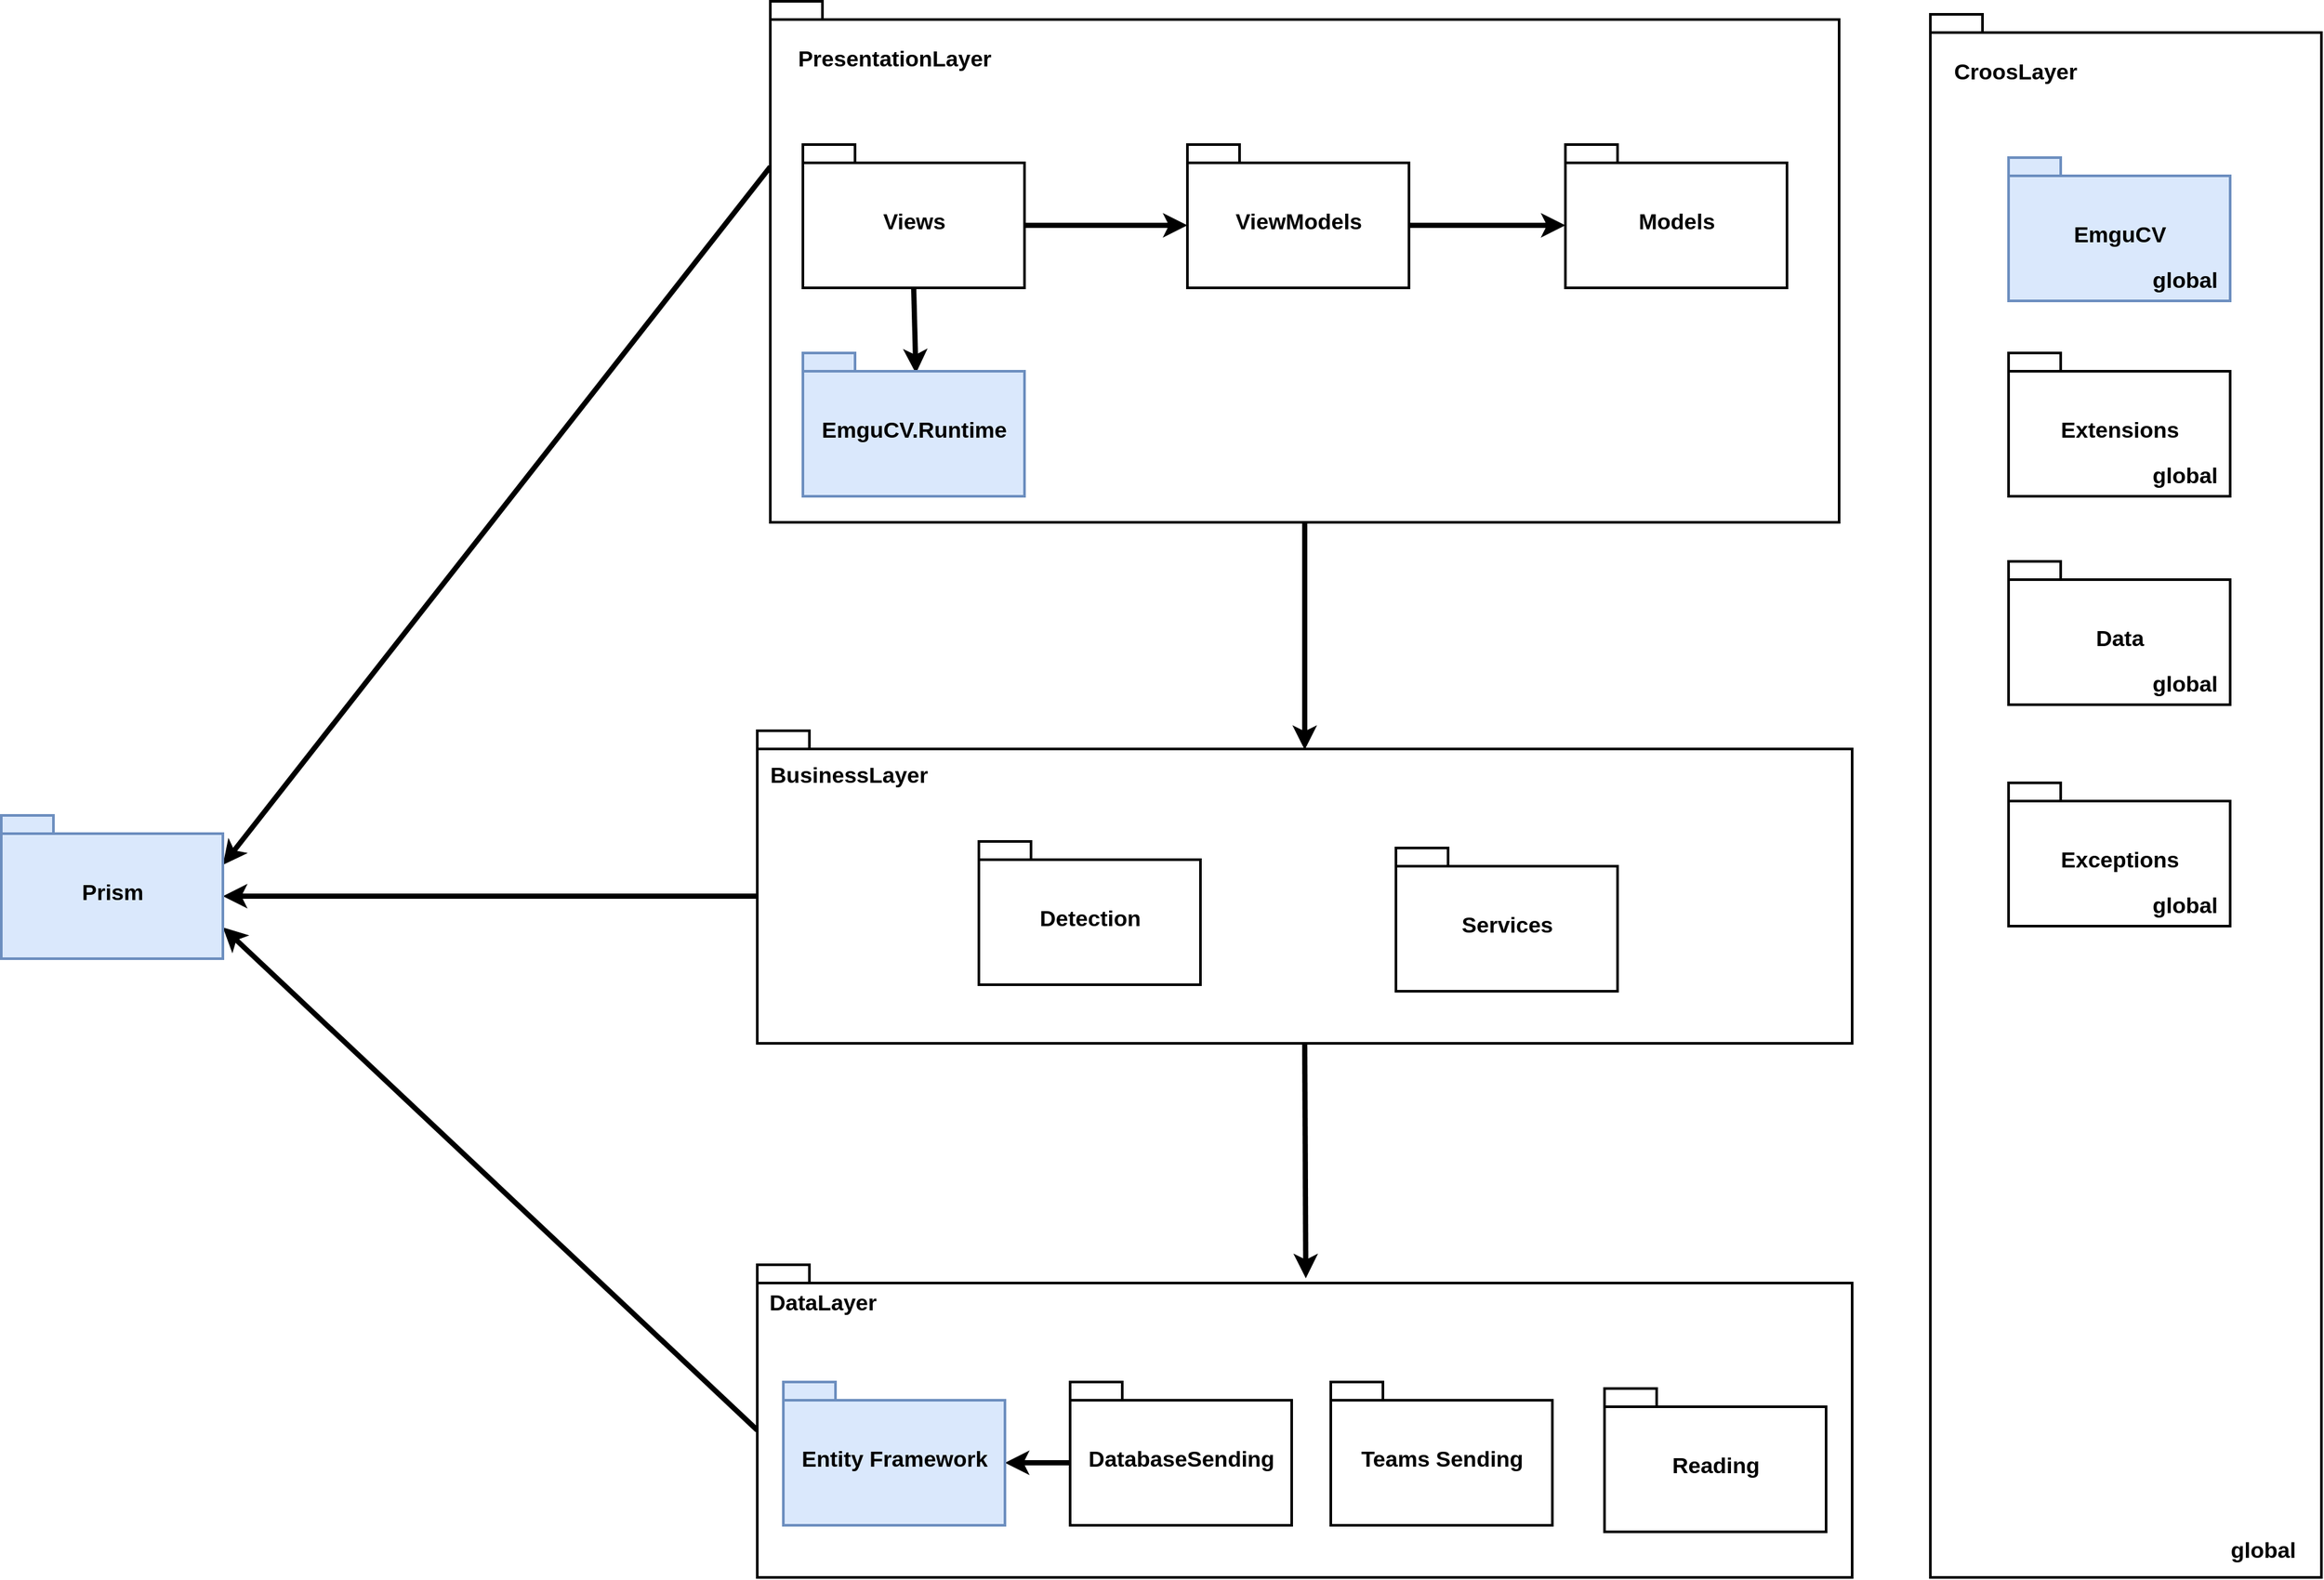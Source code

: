 <mxfile version="17.2.1" type="device" pages="12"><diagram id="uZn1nnilc6jTnXKqhV-1" name="Packets"><mxGraphModel dx="2858" dy="2296" grid="1" gridSize="10" guides="1" tooltips="1" connect="1" arrows="1" fold="1" page="1" pageScale="1" pageWidth="827" pageHeight="1169" math="0" shadow="0"><root><mxCell id="0"/><mxCell id="1" parent="0"/><mxCell id="rVHGTnqeHP26WArtt4Kz-24" style="rounded=0;orthogonalLoop=1;jettySize=auto;html=1;exitX=0;exitY=0;exitDx=0;exitDy=127;exitPerimeter=0;entryX=0;entryY=0;entryDx=170;entryDy=38;entryPerimeter=0;fontSize=17;strokeWidth=4;fontStyle=1" parent="1" source="rVHGTnqeHP26WArtt4Kz-1" target="rVHGTnqeHP26WArtt4Kz-22" edge="1"><mxGeometry relative="1" as="geometry"/></mxCell><mxCell id="rVHGTnqeHP26WArtt4Kz-37" style="edgeStyle=none;rounded=0;orthogonalLoop=1;jettySize=auto;html=1;exitX=0.5;exitY=1;exitDx=0;exitDy=0;exitPerimeter=0;fontSize=17;strokeWidth=4;entryX=0.5;entryY=0.061;entryDx=0;entryDy=0;entryPerimeter=0;" parent="1" source="rVHGTnqeHP26WArtt4Kz-1" target="rVHGTnqeHP26WArtt4Kz-3" edge="1"><mxGeometry relative="1" as="geometry"/></mxCell><mxCell id="rVHGTnqeHP26WArtt4Kz-1" value="" style="shape=folder;fontStyle=1;spacingTop=10;tabWidth=40;tabHeight=14;tabPosition=left;html=1;fontSize=17;fillColor=#FFFFFF;strokeWidth=2;" parent="1" vertex="1"><mxGeometry x="-160" y="-60" width="820" height="400" as="geometry"/></mxCell><mxCell id="rVHGTnqeHP26WArtt4Kz-2" value="PresentationLayer" style="text;html=1;align=center;verticalAlign=middle;resizable=0;points=[];autosize=1;strokeColor=none;fillColor=none;fontSize=17;fontStyle=1;strokeWidth=2;" parent="1" vertex="1"><mxGeometry x="-145" y="-30" width="160" height="30" as="geometry"/></mxCell><mxCell id="rVHGTnqeHP26WArtt4Kz-25" style="edgeStyle=none;rounded=0;orthogonalLoop=1;jettySize=auto;html=1;exitX=0;exitY=0;exitDx=0;exitDy=127;exitPerimeter=0;entryX=0;entryY=0;entryDx=170;entryDy=62;entryPerimeter=0;fontSize=17;strokeWidth=4;fontStyle=1" parent="1" source="rVHGTnqeHP26WArtt4Kz-3" target="rVHGTnqeHP26WArtt4Kz-22" edge="1"><mxGeometry relative="1" as="geometry"/></mxCell><mxCell id="rVHGTnqeHP26WArtt4Kz-38" style="edgeStyle=none;rounded=0;orthogonalLoop=1;jettySize=auto;html=1;exitX=0.5;exitY=1;exitDx=0;exitDy=0;exitPerimeter=0;entryX=0.501;entryY=0.043;entryDx=0;entryDy=0;entryPerimeter=0;fontSize=17;strokeWidth=4;" parent="1" source="rVHGTnqeHP26WArtt4Kz-3" target="rVHGTnqeHP26WArtt4Kz-5" edge="1"><mxGeometry relative="1" as="geometry"/></mxCell><mxCell id="rVHGTnqeHP26WArtt4Kz-3" value="" style="shape=folder;fontStyle=1;spacingTop=10;tabWidth=40;tabHeight=14;tabPosition=left;html=1;fontSize=17;fillColor=#FFFFFF;strokeWidth=2;" parent="1" vertex="1"><mxGeometry x="-170" y="500" width="840" height="240" as="geometry"/></mxCell><mxCell id="rVHGTnqeHP26WArtt4Kz-4" value="BusinessLayer" style="text;html=1;align=center;verticalAlign=middle;resizable=0;points=[];autosize=1;strokeColor=none;fillColor=none;fontSize=17;fontStyle=1;strokeWidth=2;" parent="1" vertex="1"><mxGeometry x="-170" y="520" width="140" height="30" as="geometry"/></mxCell><mxCell id="rVHGTnqeHP26WArtt4Kz-26" style="edgeStyle=none;rounded=0;orthogonalLoop=1;jettySize=auto;html=1;exitX=0;exitY=0;exitDx=0;exitDy=127;exitPerimeter=0;entryX=0;entryY=0;entryDx=170;entryDy=86;entryPerimeter=0;fontSize=17;strokeWidth=4;fontStyle=1" parent="1" source="rVHGTnqeHP26WArtt4Kz-5" target="rVHGTnqeHP26WArtt4Kz-22" edge="1"><mxGeometry relative="1" as="geometry"/></mxCell><mxCell id="rVHGTnqeHP26WArtt4Kz-5" value="" style="shape=folder;fontStyle=1;spacingTop=10;tabWidth=40;tabHeight=14;tabPosition=left;html=1;fontSize=17;fillColor=#FFFFFF;strokeWidth=2;" parent="1" vertex="1"><mxGeometry x="-170" y="910" width="840" height="240" as="geometry"/></mxCell><mxCell id="rVHGTnqeHP26WArtt4Kz-6" value="DataLayer" style="text;html=1;align=center;verticalAlign=middle;resizable=0;points=[];autosize=1;strokeColor=none;fillColor=none;fontSize=17;fontStyle=1;strokeWidth=2;" parent="1" vertex="1"><mxGeometry x="-170" y="925" width="100" height="30" as="geometry"/></mxCell><mxCell id="rVHGTnqeHP26WArtt4Kz-7" value="" style="shape=folder;fontStyle=1;spacingTop=10;tabWidth=40;tabHeight=14;tabPosition=left;html=1;fontSize=17;fillColor=#FFFFFF;strokeWidth=2;" parent="1" vertex="1"><mxGeometry x="730" y="-50" width="300" height="1200" as="geometry"/></mxCell><mxCell id="rVHGTnqeHP26WArtt4Kz-8" value="CroosLayer" style="text;html=1;align=center;verticalAlign=middle;resizable=0;points=[];autosize=1;strokeColor=none;fillColor=none;fontSize=17;fontStyle=1;strokeWidth=2;" parent="1" vertex="1"><mxGeometry x="740" y="-20" width="110" height="30" as="geometry"/></mxCell><mxCell id="rVHGTnqeHP26WArtt4Kz-12" style="edgeStyle=orthogonalEdgeStyle;rounded=0;orthogonalLoop=1;jettySize=auto;html=1;exitX=0;exitY=0;exitDx=170;exitDy=62;exitPerimeter=0;entryX=0;entryY=0;entryDx=0;entryDy=62;entryPerimeter=0;fontSize=17;strokeWidth=4;fontStyle=1" parent="1" source="rVHGTnqeHP26WArtt4Kz-9" target="rVHGTnqeHP26WArtt4Kz-10" edge="1"><mxGeometry relative="1" as="geometry"/></mxCell><mxCell id="rVHGTnqeHP26WArtt4Kz-32" style="edgeStyle=none;rounded=0;orthogonalLoop=1;jettySize=auto;html=1;exitX=0.5;exitY=1;exitDx=0;exitDy=0;exitPerimeter=0;entryX=0.51;entryY=0.142;entryDx=0;entryDy=0;entryPerimeter=0;fontSize=17;strokeWidth=4;" parent="1" source="rVHGTnqeHP26WArtt4Kz-9" target="rVHGTnqeHP26WArtt4Kz-31" edge="1"><mxGeometry relative="1" as="geometry"/></mxCell><mxCell id="rVHGTnqeHP26WArtt4Kz-9" value="Views" style="shape=folder;fontStyle=1;spacingTop=10;tabWidth=40;tabHeight=14;tabPosition=left;html=1;fontSize=17;fillColor=#FFFFFF;strokeWidth=2;" parent="1" vertex="1"><mxGeometry x="-135" y="50" width="170" height="110" as="geometry"/></mxCell><mxCell id="rVHGTnqeHP26WArtt4Kz-13" style="edgeStyle=orthogonalEdgeStyle;rounded=0;orthogonalLoop=1;jettySize=auto;html=1;exitX=0;exitY=0;exitDx=170;exitDy=62;exitPerimeter=0;entryX=0;entryY=0;entryDx=0;entryDy=62;entryPerimeter=0;fontSize=17;strokeWidth=4;fontStyle=1" parent="1" source="rVHGTnqeHP26WArtt4Kz-10" target="rVHGTnqeHP26WArtt4Kz-11" edge="1"><mxGeometry relative="1" as="geometry"/></mxCell><mxCell id="rVHGTnqeHP26WArtt4Kz-10" value="ViewModels" style="shape=folder;fontStyle=1;spacingTop=10;tabWidth=40;tabHeight=14;tabPosition=left;html=1;fontSize=17;fillColor=#FFFFFF;strokeWidth=2;" parent="1" vertex="1"><mxGeometry x="160" y="50" width="170" height="110" as="geometry"/></mxCell><mxCell id="rVHGTnqeHP26WArtt4Kz-11" value="Models" style="shape=folder;fontStyle=1;spacingTop=10;tabWidth=40;tabHeight=14;tabPosition=left;html=1;fontSize=17;fillColor=#FFFFFF;strokeWidth=2;" parent="1" vertex="1"><mxGeometry x="450" y="50" width="170" height="110" as="geometry"/></mxCell><mxCell id="rVHGTnqeHP26WArtt4Kz-16" value="Detection" style="shape=folder;fontStyle=1;spacingTop=10;tabWidth=40;tabHeight=14;tabPosition=left;html=1;fontSize=17;fillColor=#FFFFFF;strokeWidth=2;" parent="1" vertex="1"><mxGeometry y="585" width="170" height="110" as="geometry"/></mxCell><mxCell id="rVHGTnqeHP26WArtt4Kz-40" style="edgeStyle=none;rounded=0;orthogonalLoop=1;jettySize=auto;html=1;exitX=0;exitY=0;exitDx=0;exitDy=62;exitPerimeter=0;entryX=0;entryY=0;entryDx=170;entryDy=62;entryPerimeter=0;fontSize=17;strokeWidth=4;" parent="1" source="rVHGTnqeHP26WArtt4Kz-18" target="rVHGTnqeHP26WArtt4Kz-39" edge="1"><mxGeometry relative="1" as="geometry"/></mxCell><mxCell id="rVHGTnqeHP26WArtt4Kz-18" value="DatabaseSending" style="shape=folder;fontStyle=1;spacingTop=10;tabWidth=40;tabHeight=14;tabPosition=left;html=1;fontSize=17;fillColor=#FFFFFF;strokeWidth=2;" parent="1" vertex="1"><mxGeometry x="70" y="1000" width="170" height="110" as="geometry"/></mxCell><mxCell id="rVHGTnqeHP26WArtt4Kz-19" value="Teams Sending" style="shape=folder;fontStyle=1;spacingTop=10;tabWidth=40;tabHeight=14;tabPosition=left;html=1;fontSize=17;fillColor=#FFFFFF;strokeWidth=2;" parent="1" vertex="1"><mxGeometry x="270" y="1000" width="170" height="110" as="geometry"/></mxCell><mxCell id="rVHGTnqeHP26WArtt4Kz-20" value="Reading" style="shape=folder;fontStyle=1;spacingTop=10;tabWidth=40;tabHeight=14;tabPosition=left;html=1;fontSize=17;fillColor=#FFFFFF;strokeWidth=2;" parent="1" vertex="1"><mxGeometry x="480" y="1005" width="170" height="110" as="geometry"/></mxCell><mxCell id="rVHGTnqeHP26WArtt4Kz-21" value="Services" style="shape=folder;fontStyle=1;spacingTop=10;tabWidth=40;tabHeight=14;tabPosition=left;html=1;fontSize=17;fillColor=#FFFFFF;strokeWidth=2;" parent="1" vertex="1"><mxGeometry x="320" y="590" width="170" height="110" as="geometry"/></mxCell><mxCell id="rVHGTnqeHP26WArtt4Kz-22" value="Prism" style="shape=folder;fontStyle=1;spacingTop=10;tabWidth=40;tabHeight=14;tabPosition=left;html=1;fontSize=17;fillColor=#dae8fc;strokeWidth=2;strokeColor=#6c8ebf;" parent="1" vertex="1"><mxGeometry x="-750" y="565" width="170" height="110" as="geometry"/></mxCell><mxCell id="rVHGTnqeHP26WArtt4Kz-29" value="global" style="text;html=1;align=center;verticalAlign=middle;resizable=0;points=[];autosize=1;strokeColor=none;fillColor=none;fontSize=17;fontStyle=1;strokeWidth=2;" parent="1" vertex="1"><mxGeometry x="950" y="1115" width="70" height="30" as="geometry"/></mxCell><mxCell id="rVHGTnqeHP26WArtt4Kz-31" value="EmguCV.Runtime" style="shape=folder;fontStyle=1;spacingTop=10;tabWidth=40;tabHeight=14;tabPosition=left;html=1;fontSize=17;fillColor=#dae8fc;strokeWidth=2;strokeColor=#6c8ebf;" parent="1" vertex="1"><mxGeometry x="-135" y="210" width="170" height="110" as="geometry"/></mxCell><mxCell id="rVHGTnqeHP26WArtt4Kz-33" value="EmguCV" style="shape=folder;fontStyle=1;spacingTop=10;tabWidth=40;tabHeight=14;tabPosition=left;html=1;fontSize=17;fillColor=#dae8fc;strokeWidth=2;strokeColor=#6c8ebf;" parent="1" vertex="1"><mxGeometry x="790" y="60" width="170" height="110" as="geometry"/></mxCell><mxCell id="rVHGTnqeHP26WArtt4Kz-34" value="Extensions" style="shape=folder;fontStyle=1;spacingTop=10;tabWidth=40;tabHeight=14;tabPosition=left;html=1;fontSize=17;strokeWidth=2;" parent="1" vertex="1"><mxGeometry x="790" y="210" width="170" height="110" as="geometry"/></mxCell><mxCell id="rVHGTnqeHP26WArtt4Kz-35" value="Data" style="shape=folder;fontStyle=1;spacingTop=10;tabWidth=40;tabHeight=14;tabPosition=left;html=1;fontSize=17;strokeWidth=2;" parent="1" vertex="1"><mxGeometry x="790" y="370" width="170" height="110" as="geometry"/></mxCell><mxCell id="rVHGTnqeHP26WArtt4Kz-36" value="Exceptions" style="shape=folder;fontStyle=1;spacingTop=10;tabWidth=40;tabHeight=14;tabPosition=left;html=1;fontSize=17;strokeWidth=2;" parent="1" vertex="1"><mxGeometry x="790" y="540" width="170" height="110" as="geometry"/></mxCell><mxCell id="rVHGTnqeHP26WArtt4Kz-39" value="Entity Framework" style="shape=folder;fontStyle=1;spacingTop=10;tabWidth=40;tabHeight=14;tabPosition=left;html=1;fontSize=17;fillColor=#dae8fc;strokeWidth=2;strokeColor=#6c8ebf;" parent="1" vertex="1"><mxGeometry x="-150" y="1000" width="170" height="110" as="geometry"/></mxCell><mxCell id="w_6dGy4madWuGHvE8Zjz-3" value="global" style="text;html=1;align=center;verticalAlign=middle;resizable=0;points=[];autosize=1;strokeColor=none;fillColor=none;fontSize=17;fontStyle=1;strokeWidth=2;" vertex="1" parent="1"><mxGeometry x="890" y="620" width="70" height="30" as="geometry"/></mxCell><mxCell id="w_6dGy4madWuGHvE8Zjz-4" value="global" style="text;html=1;align=center;verticalAlign=middle;resizable=0;points=[];autosize=1;strokeColor=none;fillColor=none;fontSize=17;fontStyle=1;strokeWidth=2;" vertex="1" parent="1"><mxGeometry x="890" y="450" width="70" height="30" as="geometry"/></mxCell><mxCell id="w_6dGy4madWuGHvE8Zjz-5" value="global" style="text;html=1;align=center;verticalAlign=middle;resizable=0;points=[];autosize=1;strokeColor=none;fillColor=none;fontSize=17;fontStyle=1;strokeWidth=2;" vertex="1" parent="1"><mxGeometry x="890" y="290" width="70" height="30" as="geometry"/></mxCell><mxCell id="w_6dGy4madWuGHvE8Zjz-6" value="global" style="text;html=1;align=center;verticalAlign=middle;resizable=0;points=[];autosize=1;strokeColor=none;fillColor=none;fontSize=17;fontStyle=1;strokeWidth=2;" vertex="1" parent="1"><mxGeometry x="890" y="140" width="70" height="30" as="geometry"/></mxCell></root></mxGraphModel></diagram><diagram id="lVbMk45v3q8_m3Y6EUMq" name="Models"><mxGraphModel dx="2605" dy="986" grid="1" gridSize="10" guides="1" tooltips="1" connect="1" arrows="1" fold="1" page="1" pageScale="1" pageWidth="827" pageHeight="1169" math="0" shadow="0"><root><mxCell id="0"/><mxCell id="1" parent="0"/><mxCell id="Pwsf_MeEl19vd4MY9JQ1-1" value="ReactiveObject" style="rounded=0;whiteSpace=wrap;html=1;fontSize=17;fontStyle=1" vertex="1" parent="1"><mxGeometry x="200" y="200" width="200" height="80" as="geometry"/></mxCell><mxCell id="Pwsf_MeEl19vd4MY9JQ1-5" style="edgeStyle=orthogonalEdgeStyle;rounded=0;orthogonalLoop=1;jettySize=auto;html=1;exitX=0.5;exitY=0;exitDx=0;exitDy=0;entryX=0.5;entryY=1;entryDx=0;entryDy=0;fontSize=17;endArrow=block;endFill=0;startSize=6;endSize=14;strokeWidth=2;" edge="1" parent="1" source="Pwsf_MeEl19vd4MY9JQ1-3" target="Pwsf_MeEl19vd4MY9JQ1-1"><mxGeometry relative="1" as="geometry"><Array as="points"><mxPoint x="390" y="360"/><mxPoint x="300" y="360"/></Array></mxGeometry></mxCell><mxCell id="05B9P-WUZT3QeuVyk3-e-15" value="Наследует" style="edgeLabel;html=1;align=center;verticalAlign=middle;resizable=0;points=[];fontSize=17;" vertex="1" connectable="0" parent="Pwsf_MeEl19vd4MY9JQ1-5"><mxGeometry x="-0.471" y="1" relative="1" as="geometry"><mxPoint as="offset"/></mxGeometry></mxCell><mxCell id="05B9P-WUZT3QeuVyk3-e-6" value="Хранит" style="edgeStyle=orthogonalEdgeStyle;rounded=0;orthogonalLoop=1;jettySize=auto;html=1;exitX=1;exitY=0.5;exitDx=0;exitDy=0;entryX=0.25;entryY=1;entryDx=0;entryDy=0;fontSize=17;endArrow=block;endFill=1;startSize=6;endSize=14;strokeWidth=2;" edge="1" parent="1" source="Pwsf_MeEl19vd4MY9JQ1-3" target="05B9P-WUZT3QeuVyk3-e-4"><mxGeometry relative="1" as="geometry"><Array as="points"><mxPoint x="690" y="540"/></Array></mxGeometry></mxCell><mxCell id="05B9P-WUZT3QeuVyk3-e-19" value="Создаёт" style="edgeStyle=orthogonalEdgeStyle;rounded=0;orthogonalLoop=1;jettySize=auto;html=1;exitX=1;exitY=0.75;exitDx=0;exitDy=0;fontSize=17;endArrow=block;endFill=1;startSize=6;endSize=14;strokeWidth=2;entryX=0.5;entryY=0;entryDx=0;entryDy=0;" edge="1" parent="1" source="05B9P-WUZT3QeuVyk3-e-4" target="05B9P-WUZT3QeuVyk3-e-20"><mxGeometry relative="1" as="geometry"><mxPoint x="390" y="670" as="targetPoint"/></mxGeometry></mxCell><mxCell id="Pwsf_MeEl19vd4MY9JQ1-3" value="DetectionZonesModel" style="rounded=0;whiteSpace=wrap;html=1;fontSize=17;fontStyle=1" vertex="1" parent="1"><mxGeometry x="290" y="500" width="200" height="80" as="geometry"/></mxCell><mxCell id="05B9P-WUZT3QeuVyk3-e-10" value="Создаёт" style="edgeStyle=orthogonalEdgeStyle;rounded=0;orthogonalLoop=1;jettySize=auto;html=1;exitX=0.5;exitY=0;exitDx=0;exitDy=0;entryX=0.5;entryY=1;entryDx=0;entryDy=0;fontSize=17;endArrow=block;endFill=1;startSize=6;endSize=14;strokeWidth=2;" edge="1" parent="1" source="Pwsf_MeEl19vd4MY9JQ1-7" target="05B9P-WUZT3QeuVyk3-e-4"><mxGeometry relative="1" as="geometry"/></mxCell><mxCell id="Pwsf_MeEl19vd4MY9JQ1-7" value="ZoneFactory" style="rounded=0;whiteSpace=wrap;html=1;fontSize=17;fontStyle=1" vertex="1" parent="1"><mxGeometry x="640" y="600" width="200" height="80" as="geometry"/></mxCell><mxCell id="Pwsf_MeEl19vd4MY9JQ1-9" value="Наследует" style="edgeStyle=orthogonalEdgeStyle;rounded=0;orthogonalLoop=1;jettySize=auto;html=1;exitX=1;exitY=0.5;exitDx=0;exitDy=0;entryX=0;entryY=0.5;entryDx=0;entryDy=0;fontSize=17;endArrow=block;endFill=0;startSize=6;endSize=14;strokeWidth=2;" edge="1" parent="1" source="Pwsf_MeEl19vd4MY9JQ1-8" target="Pwsf_MeEl19vd4MY9JQ1-1"><mxGeometry relative="1" as="geometry"/></mxCell><mxCell id="Pwsf_MeEl19vd4MY9JQ1-8" value="SettingsModel" style="rounded=0;whiteSpace=wrap;html=1;fontSize=17;fontStyle=1" vertex="1" parent="1"><mxGeometry x="-200" y="200" width="200" height="80" as="geometry"/></mxCell><mxCell id="05B9P-WUZT3QeuVyk3-e-9" style="edgeStyle=orthogonalEdgeStyle;rounded=0;orthogonalLoop=1;jettySize=auto;html=1;exitX=0.5;exitY=0;exitDx=0;exitDy=0;fontSize=17;endArrow=block;endFill=0;startSize=6;endSize=14;strokeWidth=2;" edge="1" parent="1" source="05B9P-WUZT3QeuVyk3-e-1"><mxGeometry relative="1" as="geometry"><mxPoint x="300" y="280" as="targetPoint"/><Array as="points"><mxPoint x="150" y="360"/><mxPoint x="300" y="360"/></Array></mxGeometry></mxCell><mxCell id="05B9P-WUZT3QeuVyk3-e-14" value="Наследует" style="edgeLabel;html=1;align=center;verticalAlign=middle;resizable=0;points=[];fontSize=17;" vertex="1" connectable="0" parent="05B9P-WUZT3QeuVyk3-e-9"><mxGeometry x="-0.568" y="3" relative="1" as="geometry"><mxPoint as="offset"/></mxGeometry></mxCell><mxCell id="05B9P-WUZT3QeuVyk3-e-18" value="Создаёт" style="edgeStyle=orthogonalEdgeStyle;rounded=0;orthogonalLoop=1;jettySize=auto;html=1;exitX=0.5;exitY=1;exitDx=0;exitDy=0;entryX=0.5;entryY=0;entryDx=0;entryDy=0;fontSize=17;endArrow=block;endFill=1;startSize=6;endSize=14;strokeWidth=2;" edge="1" parent="1" source="05B9P-WUZT3QeuVyk3-e-1" target="05B9P-WUZT3QeuVyk3-e-17"><mxGeometry relative="1" as="geometry"/></mxCell><mxCell id="05B9P-WUZT3QeuVyk3-e-1" value="DetectionModel" style="rounded=0;whiteSpace=wrap;html=1;fontSize=17;fontStyle=1" vertex="1" parent="1"><mxGeometry x="50" y="500" width="200" height="80" as="geometry"/></mxCell><mxCell id="05B9P-WUZT3QeuVyk3-e-5" style="edgeStyle=orthogonalEdgeStyle;rounded=0;orthogonalLoop=1;jettySize=auto;html=1;exitX=0.5;exitY=0;exitDx=0;exitDy=0;entryX=0.5;entryY=1;entryDx=0;entryDy=0;fontSize=17;endArrow=block;endFill=0;startSize=6;endSize=14;strokeWidth=2;" edge="1" parent="1" source="05B9P-WUZT3QeuVyk3-e-4" target="Pwsf_MeEl19vd4MY9JQ1-1"><mxGeometry relative="1" as="geometry"><Array as="points"><mxPoint x="740" y="360"/><mxPoint x="300" y="360"/></Array></mxGeometry></mxCell><mxCell id="05B9P-WUZT3QeuVyk3-e-16" value="Наследует" style="edgeLabel;html=1;align=center;verticalAlign=middle;resizable=0;points=[];fontSize=17;" vertex="1" connectable="0" parent="05B9P-WUZT3QeuVyk3-e-5"><mxGeometry x="-0.855" y="-1" relative="1" as="geometry"><mxPoint as="offset"/></mxGeometry></mxCell><mxCell id="05B9P-WUZT3QeuVyk3-e-4" value="Zone" style="rounded=0;whiteSpace=wrap;html=1;fontSize=17;fontStyle=1" vertex="1" parent="1"><mxGeometry x="640" y="420" width="200" height="80" as="geometry"/></mxCell><mxCell id="05B9P-WUZT3QeuVyk3-e-12" style="edgeStyle=orthogonalEdgeStyle;rounded=0;orthogonalLoop=1;jettySize=auto;html=1;exitX=0.5;exitY=0;exitDx=0;exitDy=0;entryX=0.5;entryY=1;entryDx=0;entryDy=0;fontSize=17;endArrow=block;endFill=0;startSize=6;endSize=14;strokeWidth=2;" edge="1" parent="1" source="05B9P-WUZT3QeuVyk3-e-11" target="Pwsf_MeEl19vd4MY9JQ1-1"><mxGeometry relative="1" as="geometry"><Array as="points"><mxPoint x="-100" y="360"/><mxPoint x="300" y="360"/></Array></mxGeometry></mxCell><mxCell id="05B9P-WUZT3QeuVyk3-e-13" value="Наследует" style="edgeLabel;html=1;align=center;verticalAlign=middle;resizable=0;points=[];fontSize=17;" vertex="1" connectable="0" parent="05B9P-WUZT3QeuVyk3-e-12"><mxGeometry x="-0.732" y="-1" relative="1" as="geometry"><mxPoint as="offset"/></mxGeometry></mxCell><mxCell id="BBI9Ho5Rjt9mncwX-5yS-2" style="edgeStyle=orthogonalEdgeStyle;rounded=0;orthogonalLoop=1;jettySize=auto;html=1;exitX=0.5;exitY=1;exitDx=0;exitDy=0;entryX=0.5;entryY=0;entryDx=0;entryDy=0;fontSize=17;endArrow=block;endFill=1;startSize=6;endSize=14;strokeWidth=2;" edge="1" parent="1" source="05B9P-WUZT3QeuVyk3-e-11" target="BBI9Ho5Rjt9mncwX-5yS-1"><mxGeometry relative="1" as="geometry"/></mxCell><mxCell id="BBI9Ho5Rjt9mncwX-5yS-3" value="Создаёт" style="edgeLabel;html=1;align=center;verticalAlign=middle;resizable=0;points=[];fontSize=17;" vertex="1" connectable="0" parent="BBI9Ho5Rjt9mncwX-5yS-2"><mxGeometry x="-0.268" relative="1" as="geometry"><mxPoint as="offset"/></mxGeometry></mxCell><mxCell id="05B9P-WUZT3QeuVyk3-e-11" value="QueriesModel" style="rounded=0;whiteSpace=wrap;html=1;fontSize=17;fontStyle=1" vertex="1" parent="1"><mxGeometry x="-200" y="500" width="200" height="80" as="geometry"/></mxCell><mxCell id="05B9P-WUZT3QeuVyk3-e-17" value="HumanWithRoi" style="rounded=0;whiteSpace=wrap;html=1;fontSize=17;fontStyle=1" vertex="1" parent="1"><mxGeometry x="50" y="670" width="200" height="80" as="geometry"/></mxCell><mxCell id="05B9P-WUZT3QeuVyk3-e-20" value="HumanCheckResult" style="rounded=0;whiteSpace=wrap;html=1;fontSize=17;fontStyle=1" vertex="1" parent="1"><mxGeometry x="800" y="760" width="200" height="80" as="geometry"/></mxCell><mxCell id="RXeYNyWutmVe1sx_dvgy-2" style="edgeStyle=orthogonalEdgeStyle;rounded=0;orthogonalLoop=1;jettySize=auto;html=1;exitX=0;exitY=0.5;exitDx=0;exitDy=0;entryX=1;entryY=0.5;entryDx=0;entryDy=0;fontSize=17;endArrow=block;endFill=0;startSize=6;endSize=14;strokeWidth=2;" edge="1" parent="1" source="RXeYNyWutmVe1sx_dvgy-1" target="Pwsf_MeEl19vd4MY9JQ1-1"><mxGeometry relative="1" as="geometry"/></mxCell><mxCell id="RXeYNyWutmVe1sx_dvgy-3" value="Наследует" style="edgeLabel;html=1;align=center;verticalAlign=middle;resizable=0;points=[];fontSize=17;" vertex="1" connectable="0" parent="RXeYNyWutmVe1sx_dvgy-2"><mxGeometry x="-0.217" y="2" relative="1" as="geometry"><mxPoint as="offset"/></mxGeometry></mxCell><mxCell id="RXeYNyWutmVe1sx_dvgy-1" value="SelectableBodyPart" style="rounded=0;whiteSpace=wrap;html=1;fontSize=17;fontStyle=1" vertex="1" parent="1"><mxGeometry x="640" y="200" width="200" height="80" as="geometry"/></mxCell><mxCell id="RXeYNyWutmVe1sx_dvgy-4" value="Создаёт" style="edgeStyle=orthogonalEdgeStyle;rounded=0;orthogonalLoop=1;jettySize=auto;html=1;exitX=1;exitY=0.5;exitDx=0;exitDy=0;entryX=1;entryY=0.5;entryDx=0;entryDy=0;fontSize=17;endArrow=block;endFill=1;startSize=6;endSize=14;strokeWidth=2;" edge="1" parent="1" source="05B9P-WUZT3QeuVyk3-e-4" target="RXeYNyWutmVe1sx_dvgy-1"><mxGeometry relative="1" as="geometry"><mxPoint x="750" y="610" as="sourcePoint"/><mxPoint x="750" y="510" as="targetPoint"/><Array as="points"><mxPoint x="910" y="460"/><mxPoint x="910" y="240"/></Array></mxGeometry></mxCell><mxCell id="BBI9Ho5Rjt9mncwX-5yS-4" value="Анализирует" style="edgeStyle=orthogonalEdgeStyle;rounded=0;orthogonalLoop=1;jettySize=auto;html=1;exitX=1;exitY=0.5;exitDx=0;exitDy=0;entryX=0;entryY=0.5;entryDx=0;entryDy=0;fontSize=17;endArrow=block;endFill=1;startSize=6;endSize=14;strokeWidth=2;" edge="1" parent="1" source="BBI9Ho5Rjt9mncwX-5yS-1" target="05B9P-WUZT3QeuVyk3-e-20"><mxGeometry relative="1" as="geometry"/></mxCell><mxCell id="BBI9Ho5Rjt9mncwX-5yS-1" value="Query" style="rounded=0;whiteSpace=wrap;html=1;fontSize=17;fontStyle=1" vertex="1" parent="1"><mxGeometry x="-200" y="760" width="200" height="80" as="geometry"/></mxCell></root></mxGraphModel></diagram><diagram id="eccBWpAx4H5GI1JZVXms" name="ViewModels"><mxGraphModel dx="2249" dy="1958" grid="1" gridSize="10" guides="1" tooltips="1" connect="1" arrows="1" fold="1" page="1" pageScale="1" pageWidth="827" pageHeight="1169" math="0" shadow="0"><root><mxCell id="0"/><mxCell id="1" parent="0"/><mxCell id="CQ52oy3UiIIA9jU9SBJD-2" style="edgeStyle=orthogonalEdgeStyle;rounded=0;orthogonalLoop=1;jettySize=auto;html=1;exitX=0.5;exitY=0;exitDx=0;exitDy=0;entryX=0.5;entryY=1;entryDx=0;entryDy=0;fontSize=17;endArrow=block;endFill=0;startSize=6;endSize=14;strokeWidth=2;" edge="1" parent="1" source="mF8u1LyoYfnVITgFCpwh-1" target="CQ52oy3UiIIA9jU9SBJD-1"><mxGeometry relative="1" as="geometry"/></mxCell><mxCell id="Gm1gbn7dVcfFZR_8BNUo-7" value="Наследует" style="edgeLabel;html=1;align=center;verticalAlign=middle;resizable=0;points=[];fontSize=17;" vertex="1" connectable="0" parent="CQ52oy3UiIIA9jU9SBJD-2"><mxGeometry x="-0.51" y="1" relative="1" as="geometry"><mxPoint as="offset"/></mxGeometry></mxCell><mxCell id="mF8u1LyoYfnVITgFCpwh-1" value="ShellViewModel" style="rounded=0;whiteSpace=wrap;html=1;fontSize=17;fontStyle=1" vertex="1" parent="1"><mxGeometry x="70" y="280" width="200" height="80" as="geometry"/></mxCell><mxCell id="cVGPGwTRxzzX_lsUKX8O-1" value="Наследует" style="edgeStyle=orthogonalEdgeStyle;rounded=0;orthogonalLoop=1;jettySize=auto;html=1;exitX=1;exitY=0.5;exitDx=0;exitDy=0;entryX=0;entryY=0.5;entryDx=0;entryDy=0;fontSize=17;endArrow=block;endFill=0;startSize=6;endSize=14;strokeWidth=2;" edge="1" parent="1" source="mF8u1LyoYfnVITgFCpwh-2" target="CQ52oy3UiIIA9jU9SBJD-1"><mxGeometry relative="1" as="geometry"/></mxCell><mxCell id="mF8u1LyoYfnVITgFCpwh-2" value="ZoneCosumer" style="rounded=0;whiteSpace=wrap;html=1;fontSize=17;fontStyle=1" vertex="1" parent="1"><mxGeometry x="-170" y="120" width="200" height="80" as="geometry"/></mxCell><mxCell id="CQ52oy3UiIIA9jU9SBJD-1" value="ReactiveObject" style="rounded=0;whiteSpace=wrap;html=1;fontSize=17;fontStyle=1" vertex="1" parent="1"><mxGeometry x="200" y="120" width="200" height="80" as="geometry"/></mxCell><mxCell id="cVGPGwTRxzzX_lsUKX8O-6" style="edgeStyle=orthogonalEdgeStyle;rounded=0;orthogonalLoop=1;jettySize=auto;html=1;exitX=0.5;exitY=1;exitDx=0;exitDy=0;entryX=0.5;entryY=0;entryDx=0;entryDy=0;fontSize=17;endArrow=block;endFill=0;startSize=6;endSize=14;strokeWidth=2;" edge="1" parent="1" source="cVGPGwTRxzzX_lsUKX8O-2" target="CQ52oy3UiIIA9jU9SBJD-1"><mxGeometry relative="1" as="geometry"/></mxCell><mxCell id="Gm1gbn7dVcfFZR_8BNUo-5" value="Наследует" style="edgeLabel;html=1;align=center;verticalAlign=middle;resizable=0;points=[];fontSize=17;" vertex="1" connectable="0" parent="cVGPGwTRxzzX_lsUKX8O-6"><mxGeometry x="-0.516" y="3" relative="1" as="geometry"><mxPoint as="offset"/></mxGeometry></mxCell><mxCell id="cVGPGwTRxzzX_lsUKX8O-2" value="DetectionZonesViewModel" style="rounded=0;whiteSpace=wrap;html=1;fontSize=17;fontStyle=1" vertex="1" parent="1"><mxGeometry x="70" y="-40" width="220" height="80" as="geometry"/></mxCell><mxCell id="Gm1gbn7dVcfFZR_8BNUo-3" value="Наследует" style="edgeStyle=orthogonalEdgeStyle;rounded=0;orthogonalLoop=1;jettySize=auto;html=1;exitX=0;exitY=0.5;exitDx=0;exitDy=0;entryX=1;entryY=0.5;entryDx=0;entryDy=0;fontSize=17;endArrow=block;endFill=0;startSize=6;endSize=14;strokeWidth=2;" edge="1" parent="1" source="cVGPGwTRxzzX_lsUKX8O-4" target="CQ52oy3UiIIA9jU9SBJD-1"><mxGeometry relative="1" as="geometry"/></mxCell><mxCell id="cVGPGwTRxzzX_lsUKX8O-4" value="OpenCameraDialogViewModel" style="rounded=0;whiteSpace=wrap;html=1;fontSize=17;fontStyle=1" vertex="1" parent="1"><mxGeometry x="600" y="120" width="280" height="80" as="geometry"/></mxCell><mxCell id="cVGPGwTRxzzX_lsUKX8O-9" style="edgeStyle=orthogonalEdgeStyle;rounded=0;orthogonalLoop=1;jettySize=auto;html=1;exitX=0.5;exitY=0;exitDx=0;exitDy=0;fontSize=17;endArrow=block;endFill=0;startSize=6;endSize=14;strokeWidth=2;entryX=0;entryY=0.5;entryDx=0;entryDy=0;" edge="1" parent="1" source="cVGPGwTRxzzX_lsUKX8O-5" target="mF8u1LyoYfnVITgFCpwh-2"><mxGeometry relative="1" as="geometry"><mxPoint x="-200" y="200" as="targetPoint"/><Array as="points"><mxPoint x="-250" y="160"/></Array></mxGeometry></mxCell><mxCell id="Gm1gbn7dVcfFZR_8BNUo-9" value="Наследует" style="edgeLabel;html=1;align=center;verticalAlign=middle;resizable=0;points=[];fontSize=17;" vertex="1" connectable="0" parent="cVGPGwTRxzzX_lsUKX8O-9"><mxGeometry x="-0.684" relative="1" as="geometry"><mxPoint as="offset"/></mxGeometry></mxCell><mxCell id="cVGPGwTRxzzX_lsUKX8O-5" value="DetectionViewModel" style="rounded=0;whiteSpace=wrap;html=1;fontSize=17;fontStyle=1" vertex="1" parent="1"><mxGeometry x="-350" y="240" width="200" height="80" as="geometry"/></mxCell><mxCell id="cVGPGwTRxzzX_lsUKX8O-8" style="edgeStyle=orthogonalEdgeStyle;rounded=0;orthogonalLoop=1;jettySize=auto;html=1;exitX=0.5;exitY=1;exitDx=0;exitDy=0;entryX=0;entryY=0.5;entryDx=0;entryDy=0;fontSize=17;endArrow=block;endFill=0;startSize=6;endSize=14;strokeWidth=2;" edge="1" parent="1" source="cVGPGwTRxzzX_lsUKX8O-7" target="mF8u1LyoYfnVITgFCpwh-2"><mxGeometry relative="1" as="geometry"/></mxCell><mxCell id="Gm1gbn7dVcfFZR_8BNUo-10" value="Наследует" style="edgeLabel;html=1;align=center;verticalAlign=middle;resizable=0;points=[];fontSize=17;" vertex="1" connectable="0" parent="cVGPGwTRxzzX_lsUKX8O-8"><mxGeometry x="-0.838" y="-1" relative="1" as="geometry"><mxPoint x="1" y="6" as="offset"/></mxGeometry></mxCell><mxCell id="cVGPGwTRxzzX_lsUKX8O-7" value="ZonesViewModel" style="rounded=0;whiteSpace=wrap;html=1;fontSize=17;fontStyle=1" vertex="1" parent="1"><mxGeometry x="-360" y="20" width="220" height="80" as="geometry"/></mxCell><mxCell id="cVGPGwTRxzzX_lsUKX8O-12" style="edgeStyle=orthogonalEdgeStyle;rounded=0;orthogonalLoop=1;jettySize=auto;html=1;exitX=0.5;exitY=1;exitDx=0;exitDy=0;entryX=0.5;entryY=0;entryDx=0;entryDy=0;fontSize=17;endArrow=block;endFill=0;startSize=6;endSize=14;strokeWidth=2;" edge="1" parent="1" source="cVGPGwTRxzzX_lsUKX8O-11" target="CQ52oy3UiIIA9jU9SBJD-1"><mxGeometry relative="1" as="geometry"/></mxCell><mxCell id="Gm1gbn7dVcfFZR_8BNUo-4" value="Наследует" style="edgeLabel;html=1;align=center;verticalAlign=middle;resizable=0;points=[];fontSize=17;" vertex="1" connectable="0" parent="cVGPGwTRxzzX_lsUKX8O-12"><mxGeometry x="-0.39" relative="1" as="geometry"><mxPoint as="offset"/></mxGeometry></mxCell><mxCell id="cVGPGwTRxzzX_lsUKX8O-11" value="HumansViewModel" style="rounded=0;whiteSpace=wrap;html=1;fontSize=17;fontStyle=1" vertex="1" parent="1"><mxGeometry x="320" y="-40" width="220" height="80" as="geometry"/></mxCell><mxCell id="cVGPGwTRxzzX_lsUKX8O-14" style="edgeStyle=orthogonalEdgeStyle;rounded=0;orthogonalLoop=1;jettySize=auto;html=1;exitX=0.5;exitY=0;exitDx=0;exitDy=0;entryX=0.5;entryY=1;entryDx=0;entryDy=0;fontSize=17;endArrow=block;endFill=0;startSize=6;endSize=14;strokeWidth=2;" edge="1" parent="1" source="cVGPGwTRxzzX_lsUKX8O-13" target="CQ52oy3UiIIA9jU9SBJD-1"><mxGeometry relative="1" as="geometry"/></mxCell><mxCell id="Gm1gbn7dVcfFZR_8BNUo-6" value="Наследует" style="edgeLabel;html=1;align=center;verticalAlign=middle;resizable=0;points=[];fontSize=17;" vertex="1" connectable="0" parent="cVGPGwTRxzzX_lsUKX8O-14"><mxGeometry x="-0.391" y="1" relative="1" as="geometry"><mxPoint as="offset"/></mxGeometry></mxCell><mxCell id="cVGPGwTRxzzX_lsUKX8O-13" value="SettingsViewModel" style="rounded=0;whiteSpace=wrap;html=1;fontSize=17;fontStyle=1" vertex="1" parent="1"><mxGeometry x="320" y="280" width="200" height="80" as="geometry"/></mxCell></root></mxGraphModel></diagram><diagram id="ZwteJK--eHnxEDnkf1O6" name="Views"><mxGraphModel dx="2249" dy="1958" grid="1" gridSize="10" guides="1" tooltips="1" connect="1" arrows="1" fold="1" page="1" pageScale="1" pageWidth="827" pageHeight="1169" math="0" shadow="0"><root><mxCell id="0"/><mxCell id="1" parent="0"/><mxCell id="0LN0Os0TlgbcNT7TuWBF-3" style="edgeStyle=orthogonalEdgeStyle;rounded=0;orthogonalLoop=1;jettySize=auto;html=1;exitX=0.5;exitY=0;exitDx=0;exitDy=0;entryX=0.5;entryY=1;entryDx=0;entryDy=0;fontSize=17;endArrow=block;endFill=1;startSize=6;endSize=14;strokeWidth=2;" edge="1" parent="1" source="0LN0Os0TlgbcNT7TuWBF-1" target="0LN0Os0TlgbcNT7TuWBF-2"><mxGeometry relative="1" as="geometry"/></mxCell><mxCell id="c0GDDBGlBjeldphuzk5E-3" value="Создаёт" style="edgeLabel;html=1;align=center;verticalAlign=middle;resizable=0;points=[];fontSize=17;" vertex="1" connectable="0" parent="0LN0Os0TlgbcNT7TuWBF-3"><mxGeometry x="-0.268" y="-2" relative="1" as="geometry"><mxPoint as="offset"/></mxGeometry></mxCell><mxCell id="0LN0Os0TlgbcNT7TuWBF-17" style="edgeStyle=orthogonalEdgeStyle;rounded=0;orthogonalLoop=1;jettySize=auto;html=1;exitX=0;exitY=0.5;exitDx=0;exitDy=0;entryX=1;entryY=0.5;entryDx=0;entryDy=0;fontSize=17;endArrow=block;endFill=1;startSize=6;endSize=14;strokeWidth=2;" edge="1" parent="1" source="0LN0Os0TlgbcNT7TuWBF-1" target="0LN0Os0TlgbcNT7TuWBF-16"><mxGeometry relative="1" as="geometry"/></mxCell><mxCell id="c0GDDBGlBjeldphuzk5E-1" value="Создаёт" style="edgeLabel;html=1;align=center;verticalAlign=middle;resizable=0;points=[];fontSize=17;" vertex="1" connectable="0" parent="0LN0Os0TlgbcNT7TuWBF-17"><mxGeometry x="-0.148" relative="1" as="geometry"><mxPoint as="offset"/></mxGeometry></mxCell><mxCell id="0LN0Os0TlgbcNT7TuWBF-19" value="Создаёт" style="edgeStyle=orthogonalEdgeStyle;rounded=0;orthogonalLoop=1;jettySize=auto;html=1;exitX=1;exitY=0.5;exitDx=0;exitDy=0;entryX=0;entryY=0.5;entryDx=0;entryDy=0;fontSize=17;endArrow=block;endFill=1;startSize=6;endSize=14;strokeWidth=2;" edge="1" parent="1" source="0LN0Os0TlgbcNT7TuWBF-1" target="0LN0Os0TlgbcNT7TuWBF-18"><mxGeometry relative="1" as="geometry"/></mxCell><mxCell id="0LN0Os0TlgbcNT7TuWBF-21" style="edgeStyle=orthogonalEdgeStyle;rounded=0;orthogonalLoop=1;jettySize=auto;html=1;exitX=0.5;exitY=1;exitDx=0;exitDy=0;entryX=0.5;entryY=0;entryDx=0;entryDy=0;fontSize=17;endArrow=block;endFill=1;startSize=6;endSize=14;strokeWidth=2;" edge="1" parent="1" source="0LN0Os0TlgbcNT7TuWBF-1" target="0LN0Os0TlgbcNT7TuWBF-20"><mxGeometry relative="1" as="geometry"/></mxCell><mxCell id="c0GDDBGlBjeldphuzk5E-2" value="Создаёт" style="edgeLabel;html=1;align=center;verticalAlign=middle;resizable=0;points=[];fontSize=17;" vertex="1" connectable="0" parent="0LN0Os0TlgbcNT7TuWBF-21"><mxGeometry x="-0.256" y="4" relative="1" as="geometry"><mxPoint as="offset"/></mxGeometry></mxCell><mxCell id="0LN0Os0TlgbcNT7TuWBF-1" value="Shell" style="rounded=0;whiteSpace=wrap;html=1;fontSize=17;" vertex="1" parent="1"><mxGeometry x="280" y="400" width="120" height="60" as="geometry"/></mxCell><mxCell id="0LN0Os0TlgbcNT7TuWBF-14" style="edgeStyle=orthogonalEdgeStyle;rounded=0;orthogonalLoop=1;jettySize=auto;html=1;exitX=1;exitY=0.5;exitDx=0;exitDy=0;entryX=0;entryY=0.5;entryDx=0;entryDy=0;fontSize=17;endArrow=block;endFill=1;startSize=6;endSize=14;strokeWidth=2;" edge="1" parent="1" source="0LN0Os0TlgbcNT7TuWBF-2" target="0LN0Os0TlgbcNT7TuWBF-7"><mxGeometry relative="1" as="geometry"/></mxCell><mxCell id="c0GDDBGlBjeldphuzk5E-4" value="Создаёт" style="edgeLabel;html=1;align=center;verticalAlign=middle;resizable=0;points=[];fontSize=17;" vertex="1" connectable="0" parent="0LN0Os0TlgbcNT7TuWBF-14"><mxGeometry x="-0.082" relative="1" as="geometry"><mxPoint as="offset"/></mxGeometry></mxCell><mxCell id="0LN0Os0TlgbcNT7TuWBF-15" style="edgeStyle=orthogonalEdgeStyle;rounded=0;orthogonalLoop=1;jettySize=auto;html=1;exitX=0.75;exitY=0;exitDx=0;exitDy=0;entryX=0.5;entryY=1;entryDx=0;entryDy=0;fontSize=17;endArrow=block;endFill=1;startSize=6;endSize=14;strokeWidth=2;" edge="1" parent="1" source="0LN0Os0TlgbcNT7TuWBF-2" target="0LN0Os0TlgbcNT7TuWBF-5"><mxGeometry relative="1" as="geometry"><Array as="points"><mxPoint x="382" y="200"/><mxPoint x="455" y="200"/></Array></mxGeometry></mxCell><mxCell id="c0GDDBGlBjeldphuzk5E-7" value="Создаёт" style="edgeLabel;html=1;align=center;verticalAlign=middle;resizable=0;points=[];fontSize=17;" vertex="1" connectable="0" parent="0LN0Os0TlgbcNT7TuWBF-15"><mxGeometry x="-0.209" relative="1" as="geometry"><mxPoint as="offset"/></mxGeometry></mxCell><mxCell id="0LN0Os0TlgbcNT7TuWBF-24" style="edgeStyle=orthogonalEdgeStyle;rounded=0;orthogonalLoop=1;jettySize=auto;html=1;exitX=0.25;exitY=0;exitDx=0;exitDy=0;entryX=0.5;entryY=1;entryDx=0;entryDy=0;fontSize=17;endArrow=block;endFill=1;startSize=6;endSize=14;strokeWidth=2;" edge="1" parent="1" source="0LN0Os0TlgbcNT7TuWBF-2" target="0LN0Os0TlgbcNT7TuWBF-23"><mxGeometry relative="1" as="geometry"><Array as="points"><mxPoint x="298" y="200"/><mxPoint x="205" y="200"/></Array></mxGeometry></mxCell><mxCell id="c0GDDBGlBjeldphuzk5E-6" value="Создаёт" style="edgeLabel;html=1;align=center;verticalAlign=middle;resizable=0;points=[];fontSize=17;" vertex="1" connectable="0" parent="0LN0Os0TlgbcNT7TuWBF-24"><mxGeometry x="0.175" y="-3" relative="1" as="geometry"><mxPoint as="offset"/></mxGeometry></mxCell><mxCell id="0LN0Os0TlgbcNT7TuWBF-29" style="edgeStyle=orthogonalEdgeStyle;rounded=0;orthogonalLoop=1;jettySize=auto;html=1;exitX=0;exitY=0.5;exitDx=0;exitDy=0;entryX=1;entryY=0.5;entryDx=0;entryDy=0;fontSize=17;endArrow=block;endFill=1;startSize=6;endSize=14;strokeWidth=2;" edge="1" parent="1" source="0LN0Os0TlgbcNT7TuWBF-2" target="0LN0Os0TlgbcNT7TuWBF-28"><mxGeometry relative="1" as="geometry"/></mxCell><mxCell id="c0GDDBGlBjeldphuzk5E-5" value="Создаёт" style="edgeLabel;html=1;align=center;verticalAlign=middle;resizable=0;points=[];fontSize=17;" vertex="1" connectable="0" parent="0LN0Os0TlgbcNT7TuWBF-29"><mxGeometry x="-0.102" y="-1" relative="1" as="geometry"><mxPoint as="offset"/></mxGeometry></mxCell><mxCell id="0LN0Os0TlgbcNT7TuWBF-2" value="DetectionControl" style="rounded=0;whiteSpace=wrap;html=1;fontSize=17;" vertex="1" parent="1"><mxGeometry x="255" y="240" width="170" height="60" as="geometry"/></mxCell><mxCell id="0LN0Os0TlgbcNT7TuWBF-13" style="edgeStyle=orthogonalEdgeStyle;rounded=0;orthogonalLoop=1;jettySize=auto;html=1;exitX=0.5;exitY=0;exitDx=0;exitDy=0;entryX=0.5;entryY=1;entryDx=0;entryDy=0;fontSize=17;endArrow=block;endFill=1;startSize=6;endSize=14;strokeWidth=2;" edge="1" parent="1" source="0LN0Os0TlgbcNT7TuWBF-5" target="0LN0Os0TlgbcNT7TuWBF-12"><mxGeometry relative="1" as="geometry"/></mxCell><mxCell id="c0GDDBGlBjeldphuzk5E-9" value="Создаёт" style="edgeLabel;html=1;align=center;verticalAlign=middle;resizable=0;points=[];fontSize=17;" vertex="1" connectable="0" parent="0LN0Os0TlgbcNT7TuWBF-13"><mxGeometry x="-0.233" y="1" relative="1" as="geometry"><mxPoint as="offset"/></mxGeometry></mxCell><mxCell id="0LN0Os0TlgbcNT7TuWBF-5" value="DetectionZonesControl" style="rounded=0;whiteSpace=wrap;html=1;fontSize=17;" vertex="1" parent="1"><mxGeometry x="350" y="80" width="210" height="60" as="geometry"/></mxCell><mxCell id="0LN0Os0TlgbcNT7TuWBF-10" style="edgeStyle=orthogonalEdgeStyle;rounded=0;orthogonalLoop=1;jettySize=auto;html=1;exitX=0.5;exitY=0;exitDx=0;exitDy=0;entryX=0.5;entryY=1;entryDx=0;entryDy=0;fontSize=17;endArrow=block;endFill=1;startSize=6;endSize=14;strokeWidth=2;" edge="1" parent="1" source="0LN0Os0TlgbcNT7TuWBF-7" target="0LN0Os0TlgbcNT7TuWBF-8"><mxGeometry relative="1" as="geometry"/></mxCell><mxCell id="c0GDDBGlBjeldphuzk5E-10" value="Создаёт" style="edgeLabel;html=1;align=center;verticalAlign=middle;resizable=0;points=[];fontSize=17;" vertex="1" connectable="0" parent="0LN0Os0TlgbcNT7TuWBF-10"><mxGeometry x="-0.196" y="2" relative="1" as="geometry"><mxPoint as="offset"/></mxGeometry></mxCell><mxCell id="0LN0Os0TlgbcNT7TuWBF-11" style="edgeStyle=orthogonalEdgeStyle;rounded=0;orthogonalLoop=1;jettySize=auto;html=1;exitX=1;exitY=0.5;exitDx=0;exitDy=0;entryX=0;entryY=0.5;entryDx=0;entryDy=0;fontSize=17;endArrow=block;endFill=1;startSize=6;endSize=14;strokeWidth=2;" edge="1" parent="1" source="0LN0Os0TlgbcNT7TuWBF-7" target="0LN0Os0TlgbcNT7TuWBF-9"><mxGeometry relative="1" as="geometry"/></mxCell><mxCell id="c0GDDBGlBjeldphuzk5E-11" value="Создаёт" style="edgeLabel;html=1;align=center;verticalAlign=middle;resizable=0;points=[];fontSize=17;" vertex="1" connectable="0" parent="0LN0Os0TlgbcNT7TuWBF-11"><mxGeometry x="-0.191" y="-2" relative="1" as="geometry"><mxPoint as="offset"/></mxGeometry></mxCell><mxCell id="0LN0Os0TlgbcNT7TuWBF-7" value="DrawingZonesControl" style="rounded=0;whiteSpace=wrap;html=1;fontSize=17;" vertex="1" parent="1"><mxGeometry x="600" y="240" width="200" height="60" as="geometry"/></mxCell><mxCell id="0LN0Os0TlgbcNT7TuWBF-8" value="ZonePoint" style="rounded=0;whiteSpace=wrap;html=1;fontSize=17;" vertex="1" parent="1"><mxGeometry x="600" y="100" width="200" height="60" as="geometry"/></mxCell><mxCell id="0LN0Os0TlgbcNT7TuWBF-9" value="ZonePolygon" style="rounded=0;whiteSpace=wrap;html=1;fontSize=17;" vertex="1" parent="1"><mxGeometry x="920" y="240" width="200" height="60" as="geometry"/></mxCell><mxCell id="0LN0Os0TlgbcNT7TuWBF-12" value="ZoneControl" style="rounded=0;whiteSpace=wrap;html=1;fontSize=17;" vertex="1" parent="1"><mxGeometry x="350" y="-60" width="210" height="60" as="geometry"/></mxCell><mxCell id="0LN0Os0TlgbcNT7TuWBF-16" value="ZonesControl" style="rounded=0;whiteSpace=wrap;html=1;fontSize=17;" vertex="1" parent="1"><mxGeometry x="-40" y="400" width="170" height="60" as="geometry"/></mxCell><mxCell id="0LN0Os0TlgbcNT7TuWBF-18" value="HumansContol" style="rounded=0;whiteSpace=wrap;html=1;fontSize=17;" vertex="1" parent="1"><mxGeometry x="600" y="400" width="170" height="60" as="geometry"/></mxCell><mxCell id="0LN0Os0TlgbcNT7TuWBF-20" value="SettingsControl" style="rounded=0;whiteSpace=wrap;html=1;fontSize=17;" vertex="1" parent="1"><mxGeometry x="255" y="540" width="170" height="60" as="geometry"/></mxCell><mxCell id="0LN0Os0TlgbcNT7TuWBF-26" style="edgeStyle=orthogonalEdgeStyle;rounded=0;orthogonalLoop=1;jettySize=auto;html=1;exitX=0.5;exitY=0;exitDx=0;exitDy=0;entryX=0.5;entryY=1;entryDx=0;entryDy=0;fontSize=17;endArrow=block;endFill=1;startSize=6;endSize=14;strokeWidth=2;" edge="1" parent="1" source="0LN0Os0TlgbcNT7TuWBF-23" target="0LN0Os0TlgbcNT7TuWBF-25"><mxGeometry relative="1" as="geometry"/></mxCell><mxCell id="c0GDDBGlBjeldphuzk5E-8" value="Создаёт" style="edgeLabel;html=1;align=center;verticalAlign=middle;resizable=0;points=[];fontSize=17;" vertex="1" connectable="0" parent="0LN0Os0TlgbcNT7TuWBF-26"><mxGeometry x="-0.22" y="-1" relative="1" as="geometry"><mxPoint as="offset"/></mxGeometry></mxCell><mxCell id="0LN0Os0TlgbcNT7TuWBF-23" value="QueriesControl" style="rounded=0;whiteSpace=wrap;html=1;fontSize=17;" vertex="1" parent="1"><mxGeometry x="120" y="80" width="170" height="60" as="geometry"/></mxCell><mxCell id="0LN0Os0TlgbcNT7TuWBF-25" value="QueryControl" style="rounded=0;whiteSpace=wrap;html=1;fontSize=17;" vertex="1" parent="1"><mxGeometry x="120" y="-60" width="170" height="60" as="geometry"/></mxCell><mxCell id="0LN0Os0TlgbcNT7TuWBF-28" value="CameraDialogControl" style="rounded=0;whiteSpace=wrap;html=1;fontSize=17;" vertex="1" parent="1"><mxGeometry x="-40" y="240" width="170" height="60" as="geometry"/></mxCell></root></mxGraphModel></diagram><diagram id="YknvgCDJT8Jw644q6hVT" name="Detecting"><mxGraphModel dx="2500" dy="928" grid="1" gridSize="10" guides="1" tooltips="1" connect="1" arrows="1" fold="1" page="1" pageScale="1" pageWidth="827" pageHeight="1169" math="0" shadow="0"><root><mxCell id="0"/><mxCell id="1" parent="0"/><mxCell id="GbWJzbDp3E5M5dkYtnCI-1" value="Использует" style="edgeStyle=orthogonalEdgeStyle;rounded=0;orthogonalLoop=1;jettySize=auto;html=1;exitX=0.5;exitY=0;exitDx=0;exitDy=0;fontSize=17;endArrow=block;endFill=1;startSize=6;endSize=14;strokeWidth=2;entryX=0.5;entryY=1;entryDx=0;entryDy=0;" edge="1" parent="1" source="xF315A3jAyEysmZBO1Zu-1" target="GbWJzbDp3E5M5dkYtnCI-2"><mxGeometry relative="1" as="geometry"><mxPoint x="60" y="240" as="targetPoint"/></mxGeometry></mxCell><mxCell id="xF315A3jAyEysmZBO1Zu-1" value="Detector" style="rounded=0;whiteSpace=wrap;html=1;fontSize=17;fontStyle=1" vertex="1" parent="1"><mxGeometry x="-40" y="360" width="200" height="80" as="geometry"/></mxCell><mxCell id="xF315A3jAyEysmZBO1Zu-10" value="Использует" style="edgeStyle=orthogonalEdgeStyle;rounded=0;orthogonalLoop=1;jettySize=auto;html=1;exitX=0;exitY=0.5;exitDx=0;exitDy=0;fontSize=17;endArrow=block;endFill=1;startSize=6;endSize=14;strokeWidth=2;" edge="1" parent="1" source="xF315A3jAyEysmZBO1Zu-2" target="xF315A3jAyEysmZBO1Zu-1"><mxGeometry relative="1" as="geometry"/></mxCell><mxCell id="xF315A3jAyEysmZBO1Zu-11" value="Использует" style="edgeStyle=orthogonalEdgeStyle;rounded=0;orthogonalLoop=1;jettySize=auto;html=1;exitX=1;exitY=0.5;exitDx=0;exitDy=0;entryX=0;entryY=0.5;entryDx=0;entryDy=0;fontSize=17;endArrow=block;endFill=1;startSize=6;endSize=14;strokeWidth=2;" edge="1" parent="1" source="xF315A3jAyEysmZBO1Zu-2" target="xF315A3jAyEysmZBO1Zu-3"><mxGeometry relative="1" as="geometry"/></mxCell><mxCell id="xF315A3jAyEysmZBO1Zu-12" style="edgeStyle=orthogonalEdgeStyle;rounded=0;orthogonalLoop=1;jettySize=auto;html=1;exitX=0.5;exitY=0;exitDx=0;exitDy=0;entryX=0.5;entryY=1;entryDx=0;entryDy=0;fontSize=17;endArrow=block;endFill=1;startSize=6;endSize=14;strokeWidth=2;" edge="1" parent="1" source="xF315A3jAyEysmZBO1Zu-2" target="xF315A3jAyEysmZBO1Zu-5"><mxGeometry relative="1" as="geometry"/></mxCell><mxCell id="xF315A3jAyEysmZBO1Zu-13" value="Использует" style="edgeLabel;html=1;align=center;verticalAlign=middle;resizable=0;points=[];fontSize=17;" vertex="1" connectable="0" parent="xF315A3jAyEysmZBO1Zu-12"><mxGeometry x="-0.196" y="-2" relative="1" as="geometry"><mxPoint as="offset"/></mxGeometry></mxCell><mxCell id="xF315A3jAyEysmZBO1Zu-2" value="Finder" style="rounded=0;whiteSpace=wrap;html=1;fontSize=17;fontStyle=1" vertex="1" parent="1"><mxGeometry x="320" y="360" width="200" height="80" as="geometry"/></mxCell><mxCell id="laUsQGD8tH-jz7udPOwv-1" value="Создает" style="edgeStyle=orthogonalEdgeStyle;rounded=0;orthogonalLoop=1;jettySize=auto;html=1;exitX=0.5;exitY=1;exitDx=0;exitDy=0;fontSize=17;endArrow=block;endFill=1;startSize=6;endSize=14;strokeWidth=2;entryX=0.5;entryY=0;entryDx=0;entryDy=0;" edge="1" parent="1" source="xF315A3jAyEysmZBO1Zu-3" target="laUsQGD8tH-jz7udPOwv-2"><mxGeometry relative="1" as="geometry"><mxPoint x="1030" y="400" as="targetPoint"/></mxGeometry></mxCell><mxCell id="xF315A3jAyEysmZBO1Zu-3" value="HumanConverter" style="rounded=0;whiteSpace=wrap;html=1;fontSize=17;fontStyle=1" vertex="1" parent="1"><mxGeometry x="680" y="360" width="200" height="80" as="geometry"/></mxCell><mxCell id="xF315A3jAyEysmZBO1Zu-4" value="Drawer" style="rounded=0;whiteSpace=wrap;html=1;fontSize=17;fontStyle=1" vertex="1" parent="1"><mxGeometry x="320" y="520" width="200" height="80" as="geometry"/></mxCell><mxCell id="xF315A3jAyEysmZBO1Zu-5" value="Preparer" style="rounded=0;whiteSpace=wrap;html=1;fontSize=17;fontStyle=1" vertex="1" parent="1"><mxGeometry x="320" y="200" width="200" height="80" as="geometry"/></mxCell><mxCell id="laUsQGD8tH-jz7udPOwv-5" value="Содержит" style="edgeStyle=orthogonalEdgeStyle;rounded=0;orthogonalLoop=1;jettySize=auto;html=1;exitX=0.5;exitY=1;exitDx=0;exitDy=0;entryX=0.5;entryY=0;entryDx=0;entryDy=0;fontSize=17;endArrow=block;endFill=1;startSize=6;endSize=14;strokeWidth=2;" edge="1" parent="1" source="laUsQGD8tH-jz7udPOwv-2" target="laUsQGD8tH-jz7udPOwv-4"><mxGeometry relative="1" as="geometry"/></mxCell><mxCell id="laUsQGD8tH-jz7udPOwv-2" value="Human" style="rounded=0;whiteSpace=wrap;html=1;fontSize=17;fontStyle=1" vertex="1" parent="1"><mxGeometry x="680" y="530" width="200" height="80" as="geometry"/></mxCell><mxCell id="laUsQGD8tH-jz7udPOwv-4" value="Point" style="rounded=0;whiteSpace=wrap;html=1;fontSize=17;fontStyle=1" vertex="1" parent="1"><mxGeometry x="680" y="690" width="200" height="80" as="geometry"/></mxCell><mxCell id="GbWJzbDp3E5M5dkYtnCI-2" value="NetOption" style="rounded=0;whiteSpace=wrap;html=1;fontSize=17;fontStyle=1" vertex="1" parent="1"><mxGeometry x="-40" y="200" width="200" height="80" as="geometry"/></mxCell></root></mxGraphModel></diagram><diagram id="j01SUEJoopxCdYvbNS8b" name="Services"><mxGraphModel dx="1422" dy="789" grid="1" gridSize="10" guides="1" tooltips="1" connect="1" arrows="1" fold="1" page="1" pageScale="1" pageWidth="827" pageHeight="1169" math="0" shadow="0"><root><mxCell id="0"/><mxCell id="1" parent="0"/><mxCell id="Y0maS5n5Sdd1N7v4Gl69-3" value="Создаёт" style="edgeStyle=orthogonalEdgeStyle;rounded=0;orthogonalLoop=1;jettySize=auto;html=1;exitX=0.25;exitY=0;exitDx=0;exitDy=0;entryX=0.459;entryY=1.033;entryDx=0;entryDy=0;entryPerimeter=0;fontSize=17;endArrow=block;endFill=1;startSize=6;endSize=14;strokeWidth=2;" edge="1" parent="1" source="sdhl1MLF4iOXTUCiDFxC-1" target="Y0maS5n5Sdd1N7v4Gl69-1"><mxGeometry relative="1" as="geometry"/></mxCell><mxCell id="Y0maS5n5Sdd1N7v4Gl69-4" value="Создаёт" style="edgeStyle=orthogonalEdgeStyle;rounded=0;orthogonalLoop=1;jettySize=auto;html=1;exitX=0.75;exitY=0;exitDx=0;exitDy=0;entryX=0.5;entryY=1;entryDx=0;entryDy=0;fontSize=17;endArrow=block;endFill=1;startSize=6;endSize=14;strokeWidth=2;" edge="1" parent="1" source="sdhl1MLF4iOXTUCiDFxC-1" target="Y0maS5n5Sdd1N7v4Gl69-2"><mxGeometry relative="1" as="geometry"/></mxCell><mxCell id="Y0maS5n5Sdd1N7v4Gl69-6" value="Оповещает" style="edgeStyle=orthogonalEdgeStyle;rounded=0;orthogonalLoop=1;jettySize=auto;html=1;exitX=0.5;exitY=1;exitDx=0;exitDy=0;entryX=0.5;entryY=0;entryDx=0;entryDy=0;fontSize=17;endArrow=block;endFill=1;startSize=6;endSize=14;strokeWidth=2;" edge="1" parent="1" source="sdhl1MLF4iOXTUCiDFxC-1" target="Y0maS5n5Sdd1N7v4Gl69-5"><mxGeometry relative="1" as="geometry"/></mxCell><mxCell id="sdhl1MLF4iOXTUCiDFxC-1" value="VideoService" style="rounded=0;whiteSpace=wrap;html=1;fontSize=17;" vertex="1" parent="1"><mxGeometry x="240" y="360" width="120" height="60" as="geometry"/></mxCell><mxCell id="Y0maS5n5Sdd1N7v4Gl69-1" value="VideoCaptureCameraFactory" style="rounded=0;whiteSpace=wrap;html=1;fontSize=17;" vertex="1" parent="1"><mxGeometry x="60" y="230" width="220" height="60" as="geometry"/></mxCell><mxCell id="Y0maS5n5Sdd1N7v4Gl69-2" value="VideoCaptureFileFactory" style="rounded=0;whiteSpace=wrap;html=1;fontSize=17;" vertex="1" parent="1"><mxGeometry x="330" y="230" width="220" height="60" as="geometry"/></mxCell><mxCell id="Y0maS5n5Sdd1N7v4Gl69-5" value="VideoProcessingHandler" style="rounded=0;whiteSpace=wrap;html=1;fontSize=17;" vertex="1" parent="1"><mxGeometry x="190" y="520" width="220" height="60" as="geometry"/></mxCell><mxCell id="xc-ajnN_oRsA6_NxBglT-1" value="ReportService" style="rounded=0;whiteSpace=wrap;html=1;fontSize=17;" vertex="1" parent="1"><mxGeometry x="600" y="360" width="120" height="60" as="geometry"/></mxCell></root></mxGraphModel></diagram><diagram id="TkIwyvYoSrBrswO_eYu4" name="Reading"><mxGraphModel dx="1422" dy="789" grid="1" gridSize="10" guides="1" tooltips="1" connect="1" arrows="1" fold="1" page="1" pageScale="1" pageWidth="827" pageHeight="1169" math="0" shadow="0"><root><mxCell id="0"/><mxCell id="1" parent="0"/><mxCell id="ePGFmh-rZpO1OP1RhB3n-1" value="Использует" style="edgeStyle=orthogonalEdgeStyle;rounded=0;orthogonalLoop=1;jettySize=auto;html=1;exitX=0.5;exitY=0;exitDx=0;exitDy=0;fontSize=17;endArrow=block;endFill=1;startSize=6;endSize=14;strokeWidth=2;entryX=0.5;entryY=1;entryDx=0;entryDy=0;" edge="1" parent="1" source="UEy4l693sCe82hpFbBF5-1" target="ePGFmh-rZpO1OP1RhB3n-2"><mxGeometry relative="1" as="geometry"><mxPoint x="340" y="240" as="targetPoint"/></mxGeometry></mxCell><mxCell id="UEy4l693sCe82hpFbBF5-1" value="VideoReader" style="rounded=0;whiteSpace=wrap;html=1;fontSize=17;" vertex="1" parent="1"><mxGeometry x="275" y="340" width="120" height="60" as="geometry"/></mxCell><mxCell id="UEy4l693sCe82hpFbBF5-4" value="Создает" style="edgeStyle=orthogonalEdgeStyle;rounded=0;orthogonalLoop=1;jettySize=auto;html=1;exitX=0.5;exitY=0;exitDx=0;exitDy=0;entryX=0.5;entryY=1;entryDx=0;entryDy=0;fontSize=17;endArrow=block;endFill=1;startSize=6;endSize=14;strokeWidth=2;" edge="1" parent="1" source="UEy4l693sCe82hpFbBF5-2" target="UEy4l693sCe82hpFbBF5-3"><mxGeometry relative="1" as="geometry"/></mxCell><mxCell id="UEy4l693sCe82hpFbBF5-2" value="VideoDeviceResolver" style="rounded=0;whiteSpace=wrap;html=1;fontSize=17;" vertex="1" parent="1"><mxGeometry x="480" y="340" width="190" height="60" as="geometry"/></mxCell><mxCell id="UEy4l693sCe82hpFbBF5-3" value="VideoDeviceInfo" style="rounded=0;whiteSpace=wrap;html=1;fontSize=17;" vertex="1" parent="1"><mxGeometry x="480" y="180" width="190" height="60" as="geometry"/></mxCell><mxCell id="ePGFmh-rZpO1OP1RhB3n-2" value="VideoCaptureFactory" style="rounded=0;whiteSpace=wrap;html=1;fontSize=17;" vertex="1" parent="1"><mxGeometry x="240" y="180" width="190" height="60" as="geometry"/></mxCell></root></mxGraphModel></diagram><diagram id="8U5Ih4pk3eKRcnkapMfO" name="DatabaseSending"><mxGraphModel dx="1422" dy="789" grid="1" gridSize="10" guides="1" tooltips="1" connect="1" arrows="1" fold="1" page="1" pageScale="1" pageWidth="827" pageHeight="1169" math="0" shadow="0"><root><mxCell id="0"/><mxCell id="1" parent="0"/><mxCell id="mricTD5Xq1p5JYDsE8KR-2" value="DatabaseContext" style="rounded=0;whiteSpace=wrap;html=1;fontSize=17;" vertex="1" parent="1"><mxGeometry x="310" y="370" width="180" height="60" as="geometry"/></mxCell></root></mxGraphModel></diagram><diagram id="Jlp5QhNTVOPqCDcYHwyL" name="TeamsSending"><mxGraphModel dx="1422" dy="789" grid="1" gridSize="10" guides="1" tooltips="1" connect="1" arrows="1" fold="1" page="1" pageScale="1" pageWidth="827" pageHeight="1169" math="0" shadow="0"><root><mxCell id="0"/><mxCell id="1" parent="0"/><mxCell id="bmGaGbsmMTlhmYZYcDj--1" value="EmailSender" style="rounded=0;whiteSpace=wrap;html=1;fontSize=17;" vertex="1" parent="1"><mxGeometry x="350" y="370" width="120" height="60" as="geometry"/></mxCell></root></mxGraphModel></diagram><diagram id="GO1bEGwc3We3PEQguOq4" name="Extensions"><mxGraphModel dx="1422" dy="789" grid="1" gridSize="10" guides="1" tooltips="1" connect="1" arrows="1" fold="1" page="1" pageScale="1" pageWidth="827" pageHeight="1169" math="0" shadow="0"><root><mxCell id="0"/><mxCell id="1" parent="0"/><mxCell id="6tSV9UuQjG534A_q0dtd-1" value="BodyPartsExtensionsMethods" style="rounded=0;whiteSpace=wrap;html=1;fontSize=17;" vertex="1" parent="1"><mxGeometry x="200" y="360" width="240" height="60" as="geometry"/></mxCell><mxCell id="6tSV9UuQjG534A_q0dtd-2" value="ConfigureExtensionsMethods" style="rounded=0;whiteSpace=wrap;html=1;fontSize=17;" vertex="1" parent="1"><mxGeometry x="200" y="450" width="240" height="60" as="geometry"/></mxCell><mxCell id="6tSV9UuQjG534A_q0dtd-3" value="MatrixExtensionsMethods" style="rounded=0;whiteSpace=wrap;html=1;fontSize=17;" vertex="1" parent="1"><mxGeometry x="200" y="540" width="240" height="60" as="geometry"/></mxCell><mxCell id="6tSV9UuQjG534A_q0dtd-4" value="PointsExtensionsMethods" style="rounded=0;whiteSpace=wrap;html=1;fontSize=17;" vertex="1" parent="1"><mxGeometry x="200" y="640" width="240" height="60" as="geometry"/></mxCell></root></mxGraphModel></diagram><diagram id="WsuP-gFcNK73hUUEhAdr" name="Exceptions"><mxGraphModel dx="1422" dy="789" grid="1" gridSize="10" guides="1" tooltips="1" connect="1" arrows="1" fold="1" page="1" pageScale="1" pageWidth="827" pageHeight="1169" math="0" shadow="0"><root><mxCell id="0"/><mxCell id="1" parent="0"/><mxCell id="hWceyX2nKHsLlXRiL1fA-1" value="VideoCaptureFactoryException" style="rounded=0;whiteSpace=wrap;html=1;fontSize=17;" vertex="1" parent="1"><mxGeometry x="200" y="240" width="260" height="60" as="geometry"/></mxCell><mxCell id="hWceyX2nKHsLlXRiL1fA-4" value="DatabaseSendException" style="rounded=0;whiteSpace=wrap;html=1;fontSize=17;" vertex="1" parent="1"><mxGeometry x="200" y="320" width="260" height="60" as="geometry"/></mxCell><mxCell id="hWceyX2nKHsLlXRiL1fA-5" value="TeamsSendException" style="rounded=0;whiteSpace=wrap;html=1;fontSize=17;" vertex="1" parent="1"><mxGeometry x="200" y="400" width="260" height="60" as="geometry"/></mxCell></root></mxGraphModel></diagram><diagram id="yemw9dWDcTzTHNOkJo_j" name="Data"><mxGraphModel dx="1422" dy="789" grid="1" gridSize="10" guides="1" tooltips="1" connect="1" arrows="1" fold="1" page="1" pageScale="1" pageWidth="827" pageHeight="1169" math="0" shadow="0"><root><mxCell id="0"/><mxCell id="1" parent="0"/><mxCell id="ph5Ajtgjxr5sjrqHQT_7-2" value="BodyPart" style="rounded=0;whiteSpace=wrap;html=1;fontSize=17;" vertex="1" parent="1"><mxGeometry x="80" y="200" width="120" height="60" as="geometry"/></mxCell><mxCell id="ph5Ajtgjxr5sjrqHQT_7-3" value="VideoCaptureFactoryType" style="rounded=0;whiteSpace=wrap;html=1;fontSize=17;" vertex="1" parent="1"><mxGeometry x="240" y="200" width="230" height="60" as="geometry"/></mxCell></root></mxGraphModel></diagram></mxfile>